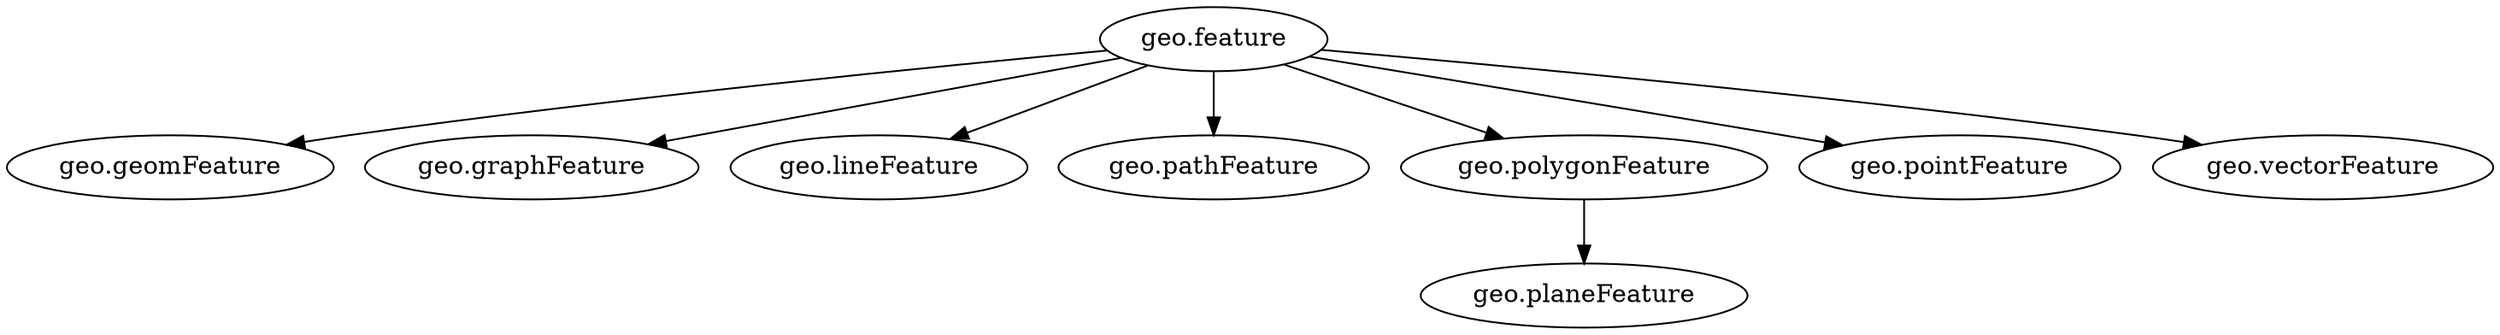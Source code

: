 digraph {
	geo_feature [label="geo.feature"]
	geo_geomFeature [label="geo.geomFeature"]
		geo_feature -> geo_geomFeature
	geo_graphFeature [label="geo.graphFeature"]
		geo_feature -> geo_graphFeature
	geo_lineFeature [label="geo.lineFeature"]
		geo_feature -> geo_lineFeature
	geo_pathFeature [label="geo.pathFeature"]
		geo_feature -> geo_pathFeature
	geo_planeFeature [label="geo.planeFeature"]
		geo_polygonFeature -> geo_planeFeature
	geo_pointFeature [label="geo.pointFeature"]
		geo_feature -> geo_pointFeature
	geo_polygonFeature [label="geo.polygonFeature"]
		geo_feature -> geo_polygonFeature
	geo_vectorFeature [label="geo.vectorFeature"]
		geo_feature -> geo_vectorFeature
}